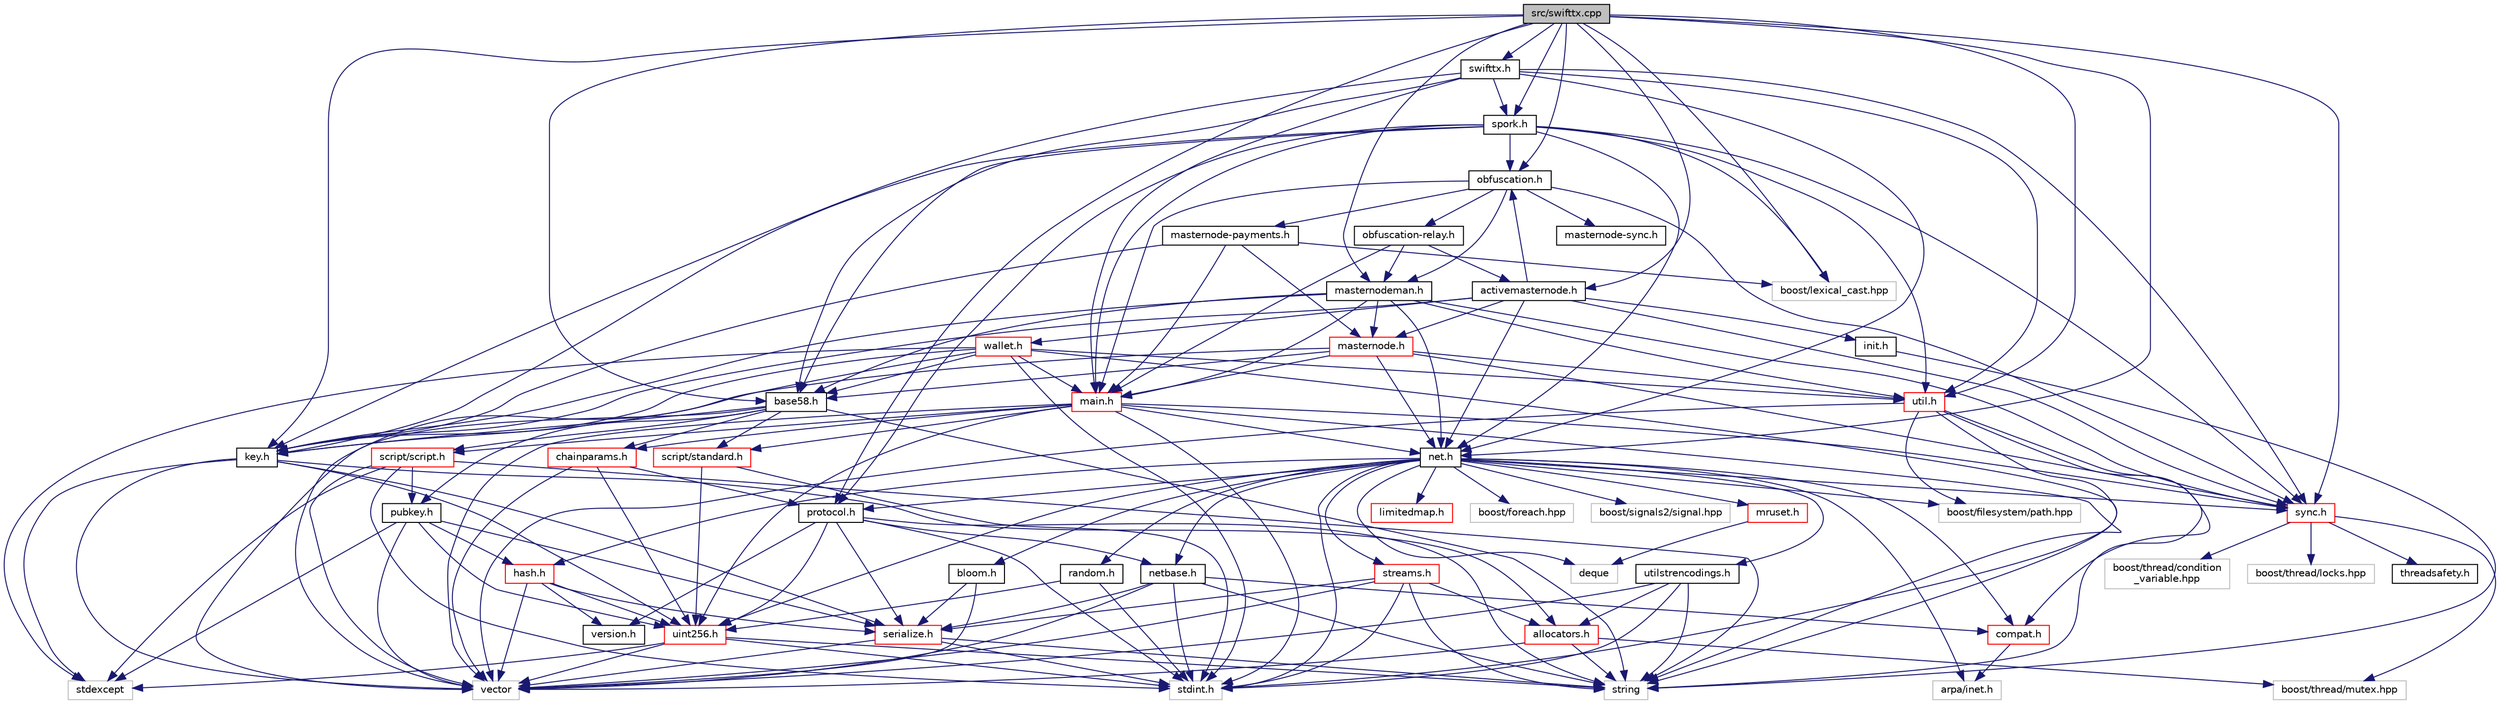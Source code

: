 digraph "src/swifttx.cpp"
{
  edge [fontname="Helvetica",fontsize="10",labelfontname="Helvetica",labelfontsize="10"];
  node [fontname="Helvetica",fontsize="10",shape=record];
  Node0 [label="src/swifttx.cpp",height=0.2,width=0.4,color="black", fillcolor="grey75", style="filled", fontcolor="black"];
  Node0 -> Node1 [color="midnightblue",fontsize="10",style="solid",fontname="Helvetica"];
  Node1 [label="swifttx.h",height=0.2,width=0.4,color="black", fillcolor="white", style="filled",URL="$swifttx_8h.html"];
  Node1 -> Node2 [color="midnightblue",fontsize="10",style="solid",fontname="Helvetica"];
  Node2 [label="base58.h",height=0.2,width=0.4,color="black", fillcolor="white", style="filled",URL="$base58_8h.html"];
  Node2 -> Node3 [color="midnightblue",fontsize="10",style="solid",fontname="Helvetica"];
  Node3 [label="chainparams.h",height=0.2,width=0.4,color="red", fillcolor="white", style="filled",URL="$chainparams_8h.html"];
  Node3 -> Node60 [color="midnightblue",fontsize="10",style="solid",fontname="Helvetica"];
  Node60 [label="protocol.h",height=0.2,width=0.4,color="black", fillcolor="white", style="filled",URL="$protocol_8h.html"];
  Node60 -> Node61 [color="midnightblue",fontsize="10",style="solid",fontname="Helvetica"];
  Node61 [label="netbase.h",height=0.2,width=0.4,color="black", fillcolor="white", style="filled",URL="$netbase_8h.html"];
  Node61 -> Node62 [color="midnightblue",fontsize="10",style="solid",fontname="Helvetica"];
  Node62 [label="compat.h",height=0.2,width=0.4,color="red", fillcolor="white", style="filled",URL="$compat_8h.html"];
  Node62 -> Node63 [color="midnightblue",fontsize="10",style="solid",fontname="Helvetica"];
  Node63 [label="arpa/inet.h",height=0.2,width=0.4,color="grey75", fillcolor="white", style="filled"];
  Node61 -> Node17 [color="midnightblue",fontsize="10",style="solid",fontname="Helvetica"];
  Node17 [label="serialize.h",height=0.2,width=0.4,color="red", fillcolor="white", style="filled",URL="$serialize_8h.html"];
  Node17 -> Node12 [color="midnightblue",fontsize="10",style="solid",fontname="Helvetica"];
  Node12 [label="stdint.h",height=0.2,width=0.4,color="grey75", fillcolor="white", style="filled"];
  Node17 -> Node5 [color="midnightblue",fontsize="10",style="solid",fontname="Helvetica"];
  Node5 [label="string",height=0.2,width=0.4,color="grey75", fillcolor="white", style="filled"];
  Node17 -> Node6 [color="midnightblue",fontsize="10",style="solid",fontname="Helvetica"];
  Node6 [label="vector",height=0.2,width=0.4,color="grey75", fillcolor="white", style="filled"];
  Node61 -> Node12 [color="midnightblue",fontsize="10",style="solid",fontname="Helvetica"];
  Node61 -> Node5 [color="midnightblue",fontsize="10",style="solid",fontname="Helvetica"];
  Node61 -> Node6 [color="midnightblue",fontsize="10",style="solid",fontname="Helvetica"];
  Node60 -> Node17 [color="midnightblue",fontsize="10",style="solid",fontname="Helvetica"];
  Node60 -> Node8 [color="midnightblue",fontsize="10",style="solid",fontname="Helvetica"];
  Node8 [label="uint256.h",height=0.2,width=0.4,color="red", fillcolor="white", style="filled",URL="$uint256_8h.html"];
  Node8 -> Node11 [color="midnightblue",fontsize="10",style="solid",fontname="Helvetica"];
  Node11 [label="stdexcept",height=0.2,width=0.4,color="grey75", fillcolor="white", style="filled"];
  Node8 -> Node12 [color="midnightblue",fontsize="10",style="solid",fontname="Helvetica"];
  Node8 -> Node5 [color="midnightblue",fontsize="10",style="solid",fontname="Helvetica"];
  Node8 -> Node6 [color="midnightblue",fontsize="10",style="solid",fontname="Helvetica"];
  Node60 -> Node33 [color="midnightblue",fontsize="10",style="solid",fontname="Helvetica"];
  Node33 [label="version.h",height=0.2,width=0.4,color="black", fillcolor="white", style="filled",URL="$version_8h.html"];
  Node60 -> Node12 [color="midnightblue",fontsize="10",style="solid",fontname="Helvetica"];
  Node60 -> Node5 [color="midnightblue",fontsize="10",style="solid",fontname="Helvetica"];
  Node3 -> Node8 [color="midnightblue",fontsize="10",style="solid",fontname="Helvetica"];
  Node3 -> Node6 [color="midnightblue",fontsize="10",style="solid",fontname="Helvetica"];
  Node2 -> Node48 [color="midnightblue",fontsize="10",style="solid",fontname="Helvetica"];
  Node48 [label="key.h",height=0.2,width=0.4,color="black", fillcolor="white", style="filled",URL="$key_8h.html"];
  Node48 -> Node49 [color="midnightblue",fontsize="10",style="solid",fontname="Helvetica"];
  Node49 [label="allocators.h",height=0.2,width=0.4,color="red", fillcolor="white", style="filled",URL="$allocators_8h.html"];
  Node49 -> Node5 [color="midnightblue",fontsize="10",style="solid",fontname="Helvetica"];
  Node49 -> Node6 [color="midnightblue",fontsize="10",style="solid",fontname="Helvetica"];
  Node49 -> Node50 [color="midnightblue",fontsize="10",style="solid",fontname="Helvetica"];
  Node50 [label="boost/thread/mutex.hpp",height=0.2,width=0.4,color="grey75", fillcolor="white", style="filled"];
  Node48 -> Node17 [color="midnightblue",fontsize="10",style="solid",fontname="Helvetica"];
  Node48 -> Node8 [color="midnightblue",fontsize="10",style="solid",fontname="Helvetica"];
  Node48 -> Node11 [color="midnightblue",fontsize="10",style="solid",fontname="Helvetica"];
  Node48 -> Node6 [color="midnightblue",fontsize="10",style="solid",fontname="Helvetica"];
  Node2 -> Node29 [color="midnightblue",fontsize="10",style="solid",fontname="Helvetica"];
  Node29 [label="pubkey.h",height=0.2,width=0.4,color="black", fillcolor="white", style="filled",URL="$pubkey_8h.html"];
  Node29 -> Node30 [color="midnightblue",fontsize="10",style="solid",fontname="Helvetica"];
  Node30 [label="hash.h",height=0.2,width=0.4,color="red", fillcolor="white", style="filled",URL="$hash_8h.html"];
  Node30 -> Node17 [color="midnightblue",fontsize="10",style="solid",fontname="Helvetica"];
  Node30 -> Node8 [color="midnightblue",fontsize="10",style="solid",fontname="Helvetica"];
  Node30 -> Node33 [color="midnightblue",fontsize="10",style="solid",fontname="Helvetica"];
  Node30 -> Node6 [color="midnightblue",fontsize="10",style="solid",fontname="Helvetica"];
  Node29 -> Node17 [color="midnightblue",fontsize="10",style="solid",fontname="Helvetica"];
  Node29 -> Node8 [color="midnightblue",fontsize="10",style="solid",fontname="Helvetica"];
  Node29 -> Node11 [color="midnightblue",fontsize="10",style="solid",fontname="Helvetica"];
  Node29 -> Node6 [color="midnightblue",fontsize="10",style="solid",fontname="Helvetica"];
  Node2 -> Node27 [color="midnightblue",fontsize="10",style="solid",fontname="Helvetica"];
  Node27 [label="script/script.h",height=0.2,width=0.4,color="red", fillcolor="white", style="filled",URL="$script_8h.html"];
  Node27 -> Node29 [color="midnightblue",fontsize="10",style="solid",fontname="Helvetica"];
  Node27 -> Node11 [color="midnightblue",fontsize="10",style="solid",fontname="Helvetica"];
  Node27 -> Node12 [color="midnightblue",fontsize="10",style="solid",fontname="Helvetica"];
  Node27 -> Node5 [color="midnightblue",fontsize="10",style="solid",fontname="Helvetica"];
  Node27 -> Node6 [color="midnightblue",fontsize="10",style="solid",fontname="Helvetica"];
  Node2 -> Node78 [color="midnightblue",fontsize="10",style="solid",fontname="Helvetica"];
  Node78 [label="script/standard.h",height=0.2,width=0.4,color="red", fillcolor="white", style="filled",URL="$standard_8h.html"];
  Node78 -> Node8 [color="midnightblue",fontsize="10",style="solid",fontname="Helvetica"];
  Node78 -> Node12 [color="midnightblue",fontsize="10",style="solid",fontname="Helvetica"];
  Node2 -> Node5 [color="midnightblue",fontsize="10",style="solid",fontname="Helvetica"];
  Node2 -> Node6 [color="midnightblue",fontsize="10",style="solid",fontname="Helvetica"];
  Node1 -> Node48 [color="midnightblue",fontsize="10",style="solid",fontname="Helvetica"];
  Node1 -> Node81 [color="midnightblue",fontsize="10",style="solid",fontname="Helvetica"];
  Node81 [label="main.h",height=0.2,width=0.4,color="red", fillcolor="white", style="filled",URL="$main_8h.html"];
  Node81 -> Node3 [color="midnightblue",fontsize="10",style="solid",fontname="Helvetica"];
  Node81 -> Node98 [color="midnightblue",fontsize="10",style="solid",fontname="Helvetica"];
  Node98 [label="net.h",height=0.2,width=0.4,color="black", fillcolor="white", style="filled",URL="$net_8h.html"];
  Node98 -> Node99 [color="midnightblue",fontsize="10",style="solid",fontname="Helvetica"];
  Node99 [label="bloom.h",height=0.2,width=0.4,color="black", fillcolor="white", style="filled",URL="$bloom_8h.html"];
  Node99 -> Node17 [color="midnightblue",fontsize="10",style="solid",fontname="Helvetica"];
  Node99 -> Node6 [color="midnightblue",fontsize="10",style="solid",fontname="Helvetica"];
  Node98 -> Node62 [color="midnightblue",fontsize="10",style="solid",fontname="Helvetica"];
  Node98 -> Node30 [color="midnightblue",fontsize="10",style="solid",fontname="Helvetica"];
  Node98 -> Node100 [color="midnightblue",fontsize="10",style="solid",fontname="Helvetica"];
  Node100 [label="limitedmap.h",height=0.2,width=0.4,color="red", fillcolor="white", style="filled",URL="$limitedmap_8h.html"];
  Node98 -> Node101 [color="midnightblue",fontsize="10",style="solid",fontname="Helvetica"];
  Node101 [label="mruset.h",height=0.2,width=0.4,color="red", fillcolor="white", style="filled",URL="$mruset_8h.html"];
  Node101 -> Node102 [color="midnightblue",fontsize="10",style="solid",fontname="Helvetica"];
  Node102 [label="deque",height=0.2,width=0.4,color="grey75", fillcolor="white", style="filled"];
  Node98 -> Node61 [color="midnightblue",fontsize="10",style="solid",fontname="Helvetica"];
  Node98 -> Node60 [color="midnightblue",fontsize="10",style="solid",fontname="Helvetica"];
  Node98 -> Node103 [color="midnightblue",fontsize="10",style="solid",fontname="Helvetica"];
  Node103 [label="random.h",height=0.2,width=0.4,color="black", fillcolor="white", style="filled",URL="$random_8h.html"];
  Node103 -> Node8 [color="midnightblue",fontsize="10",style="solid",fontname="Helvetica"];
  Node103 -> Node12 [color="midnightblue",fontsize="10",style="solid",fontname="Helvetica"];
  Node98 -> Node104 [color="midnightblue",fontsize="10",style="solid",fontname="Helvetica"];
  Node104 [label="streams.h",height=0.2,width=0.4,color="red", fillcolor="white", style="filled",URL="$streams_8h.html"];
  Node104 -> Node49 [color="midnightblue",fontsize="10",style="solid",fontname="Helvetica"];
  Node104 -> Node17 [color="midnightblue",fontsize="10",style="solid",fontname="Helvetica"];
  Node104 -> Node12 [color="midnightblue",fontsize="10",style="solid",fontname="Helvetica"];
  Node104 -> Node5 [color="midnightblue",fontsize="10",style="solid",fontname="Helvetica"];
  Node104 -> Node6 [color="midnightblue",fontsize="10",style="solid",fontname="Helvetica"];
  Node98 -> Node53 [color="midnightblue",fontsize="10",style="solid",fontname="Helvetica"];
  Node53 [label="sync.h",height=0.2,width=0.4,color="red", fillcolor="white", style="filled",URL="$sync_8h.html"];
  Node53 -> Node54 [color="midnightblue",fontsize="10",style="solid",fontname="Helvetica"];
  Node54 [label="threadsafety.h",height=0.2,width=0.4,color="black", fillcolor="white", style="filled",URL="$threadsafety_8h.html"];
  Node53 -> Node55 [color="midnightblue",fontsize="10",style="solid",fontname="Helvetica"];
  Node55 [label="boost/thread/condition\l_variable.hpp",height=0.2,width=0.4,color="grey75", fillcolor="white", style="filled"];
  Node53 -> Node56 [color="midnightblue",fontsize="10",style="solid",fontname="Helvetica"];
  Node56 [label="boost/thread/locks.hpp",height=0.2,width=0.4,color="grey75", fillcolor="white", style="filled"];
  Node53 -> Node50 [color="midnightblue",fontsize="10",style="solid",fontname="Helvetica"];
  Node98 -> Node8 [color="midnightblue",fontsize="10",style="solid",fontname="Helvetica"];
  Node98 -> Node105 [color="midnightblue",fontsize="10",style="solid",fontname="Helvetica"];
  Node105 [label="utilstrencodings.h",height=0.2,width=0.4,color="black", fillcolor="white", style="filled",URL="$utilstrencodings_8h.html"];
  Node105 -> Node49 [color="midnightblue",fontsize="10",style="solid",fontname="Helvetica"];
  Node105 -> Node12 [color="midnightblue",fontsize="10",style="solid",fontname="Helvetica"];
  Node105 -> Node5 [color="midnightblue",fontsize="10",style="solid",fontname="Helvetica"];
  Node105 -> Node6 [color="midnightblue",fontsize="10",style="solid",fontname="Helvetica"];
  Node98 -> Node102 [color="midnightblue",fontsize="10",style="solid",fontname="Helvetica"];
  Node98 -> Node12 [color="midnightblue",fontsize="10",style="solid",fontname="Helvetica"];
  Node98 -> Node63 [color="midnightblue",fontsize="10",style="solid",fontname="Helvetica"];
  Node98 -> Node90 [color="midnightblue",fontsize="10",style="solid",fontname="Helvetica"];
  Node90 [label="boost/filesystem/path.hpp",height=0.2,width=0.4,color="grey75", fillcolor="white", style="filled"];
  Node98 -> Node92 [color="midnightblue",fontsize="10",style="solid",fontname="Helvetica"];
  Node92 [label="boost/foreach.hpp",height=0.2,width=0.4,color="grey75", fillcolor="white", style="filled"];
  Node98 -> Node58 [color="midnightblue",fontsize="10",style="solid",fontname="Helvetica"];
  Node58 [label="boost/signals2/signal.hpp",height=0.2,width=0.4,color="grey75", fillcolor="white", style="filled"];
  Node81 -> Node27 [color="midnightblue",fontsize="10",style="solid",fontname="Helvetica"];
  Node81 -> Node78 [color="midnightblue",fontsize="10",style="solid",fontname="Helvetica"];
  Node81 -> Node53 [color="midnightblue",fontsize="10",style="solid",fontname="Helvetica"];
  Node81 -> Node8 [color="midnightblue",fontsize="10",style="solid",fontname="Helvetica"];
  Node81 -> Node12 [color="midnightblue",fontsize="10",style="solid",fontname="Helvetica"];
  Node81 -> Node5 [color="midnightblue",fontsize="10",style="solid",fontname="Helvetica"];
  Node81 -> Node6 [color="midnightblue",fontsize="10",style="solid",fontname="Helvetica"];
  Node1 -> Node98 [color="midnightblue",fontsize="10",style="solid",fontname="Helvetica"];
  Node1 -> Node117 [color="midnightblue",fontsize="10",style="solid",fontname="Helvetica"];
  Node117 [label="spork.h",height=0.2,width=0.4,color="black", fillcolor="white", style="filled",URL="$spork_8h.html"];
  Node117 -> Node2 [color="midnightblue",fontsize="10",style="solid",fontname="Helvetica"];
  Node117 -> Node48 [color="midnightblue",fontsize="10",style="solid",fontname="Helvetica"];
  Node117 -> Node81 [color="midnightblue",fontsize="10",style="solid",fontname="Helvetica"];
  Node117 -> Node98 [color="midnightblue",fontsize="10",style="solid",fontname="Helvetica"];
  Node117 -> Node53 [color="midnightblue",fontsize="10",style="solid",fontname="Helvetica"];
  Node117 -> Node87 [color="midnightblue",fontsize="10",style="solid",fontname="Helvetica"];
  Node87 [label="util.h",height=0.2,width=0.4,color="red", fillcolor="white", style="filled",URL="$util_8h.html"];
  Node87 -> Node62 [color="midnightblue",fontsize="10",style="solid",fontname="Helvetica"];
  Node87 -> Node12 [color="midnightblue",fontsize="10",style="solid",fontname="Helvetica"];
  Node87 -> Node5 [color="midnightblue",fontsize="10",style="solid",fontname="Helvetica"];
  Node87 -> Node6 [color="midnightblue",fontsize="10",style="solid",fontname="Helvetica"];
  Node87 -> Node90 [color="midnightblue",fontsize="10",style="solid",fontname="Helvetica"];
  Node117 -> Node118 [color="midnightblue",fontsize="10",style="solid",fontname="Helvetica"];
  Node118 [label="obfuscation.h",height=0.2,width=0.4,color="black", fillcolor="white", style="filled",URL="$obfuscation_8h.html"];
  Node118 -> Node81 [color="midnightblue",fontsize="10",style="solid",fontname="Helvetica"];
  Node118 -> Node119 [color="midnightblue",fontsize="10",style="solid",fontname="Helvetica"];
  Node119 [label="masternode-payments.h",height=0.2,width=0.4,color="black", fillcolor="white", style="filled",URL="$masternode-payments_8h.html"];
  Node119 -> Node48 [color="midnightblue",fontsize="10",style="solid",fontname="Helvetica"];
  Node119 -> Node81 [color="midnightblue",fontsize="10",style="solid",fontname="Helvetica"];
  Node119 -> Node120 [color="midnightblue",fontsize="10",style="solid",fontname="Helvetica"];
  Node120 [label="masternode.h",height=0.2,width=0.4,color="red", fillcolor="white", style="filled",URL="$masternode_8h.html"];
  Node120 -> Node2 [color="midnightblue",fontsize="10",style="solid",fontname="Helvetica"];
  Node120 -> Node48 [color="midnightblue",fontsize="10",style="solid",fontname="Helvetica"];
  Node120 -> Node81 [color="midnightblue",fontsize="10",style="solid",fontname="Helvetica"];
  Node120 -> Node98 [color="midnightblue",fontsize="10",style="solid",fontname="Helvetica"];
  Node120 -> Node53 [color="midnightblue",fontsize="10",style="solid",fontname="Helvetica"];
  Node120 -> Node87 [color="midnightblue",fontsize="10",style="solid",fontname="Helvetica"];
  Node119 -> Node93 [color="midnightblue",fontsize="10",style="solid",fontname="Helvetica"];
  Node93 [label="boost/lexical_cast.hpp",height=0.2,width=0.4,color="grey75", fillcolor="white", style="filled"];
  Node118 -> Node122 [color="midnightblue",fontsize="10",style="solid",fontname="Helvetica"];
  Node122 [label="masternode-sync.h",height=0.2,width=0.4,color="black", fillcolor="white", style="filled",URL="$masternode-sync_8h.html"];
  Node118 -> Node123 [color="midnightblue",fontsize="10",style="solid",fontname="Helvetica"];
  Node123 [label="masternodeman.h",height=0.2,width=0.4,color="black", fillcolor="white", style="filled",URL="$masternodeman_8h.html"];
  Node123 -> Node2 [color="midnightblue",fontsize="10",style="solid",fontname="Helvetica"];
  Node123 -> Node48 [color="midnightblue",fontsize="10",style="solid",fontname="Helvetica"];
  Node123 -> Node81 [color="midnightblue",fontsize="10",style="solid",fontname="Helvetica"];
  Node123 -> Node120 [color="midnightblue",fontsize="10",style="solid",fontname="Helvetica"];
  Node123 -> Node98 [color="midnightblue",fontsize="10",style="solid",fontname="Helvetica"];
  Node123 -> Node53 [color="midnightblue",fontsize="10",style="solid",fontname="Helvetica"];
  Node123 -> Node87 [color="midnightblue",fontsize="10",style="solid",fontname="Helvetica"];
  Node118 -> Node124 [color="midnightblue",fontsize="10",style="solid",fontname="Helvetica"];
  Node124 [label="obfuscation-relay.h",height=0.2,width=0.4,color="black", fillcolor="white", style="filled",URL="$obfuscation-relay_8h.html"];
  Node124 -> Node125 [color="midnightblue",fontsize="10",style="solid",fontname="Helvetica"];
  Node125 [label="activemasternode.h",height=0.2,width=0.4,color="black", fillcolor="white", style="filled",URL="$activemasternode_8h.html"];
  Node125 -> Node126 [color="midnightblue",fontsize="10",style="solid",fontname="Helvetica"];
  Node126 [label="init.h",height=0.2,width=0.4,color="black", fillcolor="white", style="filled",URL="$init_8h.html"];
  Node126 -> Node5 [color="midnightblue",fontsize="10",style="solid",fontname="Helvetica"];
  Node125 -> Node48 [color="midnightblue",fontsize="10",style="solid",fontname="Helvetica"];
  Node125 -> Node120 [color="midnightblue",fontsize="10",style="solid",fontname="Helvetica"];
  Node125 -> Node98 [color="midnightblue",fontsize="10",style="solid",fontname="Helvetica"];
  Node125 -> Node118 [color="midnightblue",fontsize="10",style="solid",fontname="Helvetica"];
  Node125 -> Node53 [color="midnightblue",fontsize="10",style="solid",fontname="Helvetica"];
  Node125 -> Node127 [color="midnightblue",fontsize="10",style="solid",fontname="Helvetica"];
  Node127 [label="wallet.h",height=0.2,width=0.4,color="red", fillcolor="white", style="filled",URL="$wallet_8h.html"];
  Node127 -> Node2 [color="midnightblue",fontsize="10",style="solid",fontname="Helvetica"];
  Node127 -> Node48 [color="midnightblue",fontsize="10",style="solid",fontname="Helvetica"];
  Node127 -> Node81 [color="midnightblue",fontsize="10",style="solid",fontname="Helvetica"];
  Node127 -> Node87 [color="midnightblue",fontsize="10",style="solid",fontname="Helvetica"];
  Node127 -> Node11 [color="midnightblue",fontsize="10",style="solid",fontname="Helvetica"];
  Node127 -> Node12 [color="midnightblue",fontsize="10",style="solid",fontname="Helvetica"];
  Node127 -> Node5 [color="midnightblue",fontsize="10",style="solid",fontname="Helvetica"];
  Node127 -> Node6 [color="midnightblue",fontsize="10",style="solid",fontname="Helvetica"];
  Node124 -> Node81 [color="midnightblue",fontsize="10",style="solid",fontname="Helvetica"];
  Node124 -> Node123 [color="midnightblue",fontsize="10",style="solid",fontname="Helvetica"];
  Node118 -> Node53 [color="midnightblue",fontsize="10",style="solid",fontname="Helvetica"];
  Node117 -> Node60 [color="midnightblue",fontsize="10",style="solid",fontname="Helvetica"];
  Node117 -> Node93 [color="midnightblue",fontsize="10",style="solid",fontname="Helvetica"];
  Node1 -> Node53 [color="midnightblue",fontsize="10",style="solid",fontname="Helvetica"];
  Node1 -> Node87 [color="midnightblue",fontsize="10",style="solid",fontname="Helvetica"];
  Node0 -> Node125 [color="midnightblue",fontsize="10",style="solid",fontname="Helvetica"];
  Node0 -> Node2 [color="midnightblue",fontsize="10",style="solid",fontname="Helvetica"];
  Node0 -> Node48 [color="midnightblue",fontsize="10",style="solid",fontname="Helvetica"];
  Node0 -> Node123 [color="midnightblue",fontsize="10",style="solid",fontname="Helvetica"];
  Node0 -> Node98 [color="midnightblue",fontsize="10",style="solid",fontname="Helvetica"];
  Node0 -> Node118 [color="midnightblue",fontsize="10",style="solid",fontname="Helvetica"];
  Node0 -> Node60 [color="midnightblue",fontsize="10",style="solid",fontname="Helvetica"];
  Node0 -> Node117 [color="midnightblue",fontsize="10",style="solid",fontname="Helvetica"];
  Node0 -> Node53 [color="midnightblue",fontsize="10",style="solid",fontname="Helvetica"];
  Node0 -> Node87 [color="midnightblue",fontsize="10",style="solid",fontname="Helvetica"];
  Node0 -> Node93 [color="midnightblue",fontsize="10",style="solid",fontname="Helvetica"];
}
